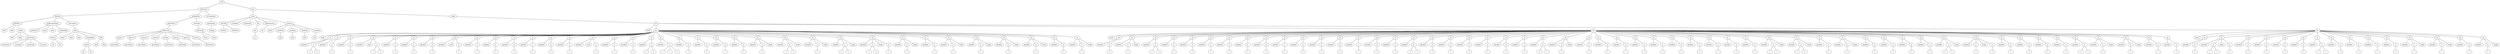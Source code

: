 graph Tree {
	"t0" [label = "TEI"];
	"t1" [label = "teiHeader"];
	"t2" [label = "fileDesc"];
	"t3" [label = "titleStmt"];
	"t4" [label = "title"];
	"t5" [label = "title"];
	"t6" [label = "author"];
	"t7" [label = "idno"];
	"t8" [label = "idno"];
	"t9" [label = "persName"];
	"t10" [label = "forename"];
	"t11" [label = "surname"];
	"t12" [label = "nameLink"];
	"t13" [label = "surname"];
	"t14" [label = "publicationStmt"];
	"t15" [label = "publisher"];
	"t16" [label = "idno"];
	"t17" [label = "idno"];
	"t18" [label = "availability"];
	"t19" [label = "licence"];
	"t20" [label = "ab"];
	"t21" [label = "ref"];
	"t22" [label = "sourceDesc"];
	"t23" [label = "bibl"];
	"t24" [label = "name"];
	"t25" [label = "idno"];
	"t26" [label = "idno"];
	"t27" [label = "availability"];
	"t28" [label = "licence"];
	"t29" [label = "ab"];
	"t30" [label = "ref"];
	"t31" [label = "bibl"];
	"t32" [label = "date"];
	"t33" [label = "idno"];
	"t34" [label = "profileDesc"];
	"t35" [label = "particDesc"];
	"t36" [label = "listPerson"];
	"t37" [label = "person"];
	"t38" [label = "persName"];
	"t39" [label = "person"];
	"t40" [label = "persName"];
	"t41" [label = "person"];
	"t42" [label = "persName"];
	"t43" [label = "person"];
	"t44" [label = "persName"];
	"t45" [label = "person"];
	"t46" [label = "persName"];
	"t47" [label = "person"];
	"t48" [label = "persName"];
	"t49" [label = "person"];
	"t50" [label = "persName"];
	"t51" [label = "person"];
	"t52" [label = "persName"];
	"t53" [label = "textClass"];
	"t54" [label = "keywords"];
	"t55" [label = "term"];
	"t56" [label = "term"];
	"t57" [label = "revisionDesc"];
	"t58" [label = "listChange"];
	"t59" [label = "change"];
	"t60" [label = "text"];
	"t61" [label = "front"];
	"t62" [label = "docTitle"];
	"t63" [label = "titlePart"];
	"t64" [label = "titlePart"];
	"t65" [label = "docDate"];
	"t66" [label = "docAuthor"];
	"t67" [label = "div"];
	"t68" [label = "div"];
	"t69" [label = "p"];
	"t70" [label = "performance"];
	"t71" [label = "ab"];
	"t72" [label = "castList"];
	"t73" [label = "head"];
	"t74" [label = "castItem"];
	"t75" [label = "role"];
	"t76" [label = "castItem"];
	"t77" [label = "role"];
	"t78" [label = "castItem"];
	"t79" [label = "role"];
	"t80" [label = "castItem"];
	"t81" [label = "role"];
	"t82" [label = "body"];
	"t83" [label = "div"];
	"t84" [label = "head"];
	"t85" [label = "div"];
	"t86" [label = "head"];
	"t87" [label = "sp"];
	"t88" [label = "speaker"];
	"t89" [label = "p"];
	"t90" [label = "s"];
	"t91" [label = "s"];
	"t92" [label = "sp"];
	"t93" [label = "speaker"];
	"t94" [label = "p"];
	"t95" [label = "s"];
	"t96" [label = "sp"];
	"t97" [label = "speaker"];
	"t98" [label = "p"];
	"t99" [label = "s"];
	"t100" [label = "sp"];
	"t101" [label = "speaker"];
	"t102" [label = "note"];
	"t103" [label = "p"];
	"t104" [label = "s"];
	"t105" [label = "s"];
	"t106" [label = "sp"];
	"t107" [label = "speaker"];
	"t108" [label = "p"];
	"t109" [label = "s"];
	"t110" [label = "sp"];
	"t111" [label = "speaker"];
	"t112" [label = "p"];
	"t113" [label = "s"];
	"t114" [label = "sp"];
	"t115" [label = "speaker"];
	"t116" [label = "p"];
	"t117" [label = "s"];
	"t118" [label = "sp"];
	"t119" [label = "speaker"];
	"t120" [label = "note"];
	"t121" [label = "p"];
	"t122" [label = "s"];
	"t123" [label = "sp"];
	"t124" [label = "speaker"];
	"t125" [label = "p"];
	"t126" [label = "s"];
	"t127" [label = "sp"];
	"t128" [label = "speaker"];
	"t129" [label = "p"];
	"t130" [label = "s"];
	"t131" [label = "sp"];
	"t132" [label = "speaker"];
	"t133" [label = "p"];
	"t134" [label = "s"];
	"t135" [label = "sp"];
	"t136" [label = "speaker"];
	"t137" [label = "p"];
	"t138" [label = "s"];
	"t139" [label = "sp"];
	"t140" [label = "speaker"];
	"t141" [label = "p"];
	"t142" [label = "s"];
	"t143" [label = "sp"];
	"t144" [label = "speaker"];
	"t145" [label = "p"];
	"t146" [label = "s"];
	"t147" [label = "sp"];
	"t148" [label = "speaker"];
	"t149" [label = "note"];
	"t150" [label = "p"];
	"t151" [label = "s"];
	"t152" [label = "sp"];
	"t153" [label = "speaker"];
	"t154" [label = "p"];
	"t155" [label = "s"];
	"t156" [label = "sp"];
	"t157" [label = "speaker"];
	"t158" [label = "p"];
	"t159" [label = "s"];
	"t160" [label = "sp"];
	"t161" [label = "speaker"];
	"t162" [label = "p"];
	"t163" [label = "s"];
	"t164" [label = "s"];
	"t165" [label = "sp"];
	"t166" [label = "speaker"];
	"t167" [label = "p"];
	"t168" [label = "s"];
	"t169" [label = "s"];
	"t170" [label = "s"];
	"t171" [label = "sp"];
	"t172" [label = "speaker"];
	"t173" [label = "p"];
	"t174" [label = "s"];
	"t175" [label = "sp"];
	"t176" [label = "speaker"];
	"t177" [label = "p"];
	"t178" [label = "s"];
	"t179" [label = "sp"];
	"t180" [label = "speaker"];
	"t181" [label = "p"];
	"t182" [label = "s"];
	"t183" [label = "sp"];
	"t184" [label = "speaker"];
	"t185" [label = "p"];
	"t186" [label = "s"];
	"t187" [label = "sp"];
	"t188" [label = "speaker"];
	"t189" [label = "p"];
	"t190" [label = "s"];
	"t191" [label = "stage"];
	"t192" [label = "sp"];
	"t193" [label = "speaker"];
	"t194" [label = "p"];
	"t195" [label = "s"];
	"t196" [label = "s"];
	"t197" [label = "stage"];
	"t198" [label = "sp"];
	"t199" [label = "speaker"];
	"t200" [label = "p"];
	"t201" [label = "s"];
	"t202" [label = "stage"];
	"t203" [label = "sp"];
	"t204" [label = "speaker"];
	"t205" [label = "p"];
	"t206" [label = "s"];
	"t207" [label = "s"];
	"t208" [label = "stage"];
	"t209" [label = "sp"];
	"t210" [label = "speaker"];
	"t211" [label = "p"];
	"t212" [label = "s"];
	"t213" [label = "s"];
	"t214" [label = "stage"];
	"t215" [label = "p"];
	"t216" [label = "s"];
	"t217" [label = "sp"];
	"t218" [label = "speaker"];
	"t219" [label = "p"];
	"t220" [label = "s"];
	"t221" [label = "stage"];
	"t222" [label = "sp"];
	"t223" [label = "speaker"];
	"t224" [label = "p"];
	"t225" [label = "s"];
	"t226" [label = "sp"];
	"t227" [label = "speaker"];
	"t228" [label = "p"];
	"t229" [label = "s"];
	"t230" [label = "stage"];
	"t231" [label = "sp"];
	"t232" [label = "speaker"];
	"t233" [label = "p"];
	"t234" [label = "s"];
	"t235" [label = "stage"];
	"t236" [label = "sp"];
	"t237" [label = "speaker"];
	"t238" [label = "p"];
	"t239" [label = "s"];
	"t240" [label = "stage"];
	"t241" [label = "sp"];
	"t242" [label = "speaker"];
	"t243" [label = "p"];
	"t244" [label = "s"];
	"t245" [label = "stage"];
	"t246" [label = "sp"];
	"t247" [label = "speaker"];
	"t248" [label = "p"];
	"t249" [label = "s"];
	"t250" [label = "sp"];
	"t251" [label = "speaker"];
	"t252" [label = "p"];
	"t253" [label = "s"];
	"t254" [label = "stage"];
	"t255" [label = "div"];
	"t256" [label = "head"];
	"t257" [label = "sp"];
	"t258" [label = "speaker"];
	"t259" [label = "p"];
	"t260" [label = "s"];
	"t261" [label = "sp"];
	"t262" [label = "speaker"];
	"t263" [label = "p"];
	"t264" [label = "s"];
	"t265" [label = "stage"];
	"t266" [label = "sp"];
	"t267" [label = "speaker"];
	"t268" [label = "p"];
	"t269" [label = "s"];
	"t270" [label = "s"];
	"t271" [label = "sp"];
	"t272" [label = "speaker"];
	"t273" [label = "p"];
	"t274" [label = "s"];
	"t275" [label = "sp"];
	"t276" [label = "speaker"];
	"t277" [label = "p"];
	"t278" [label = "s"];
	"t279" [label = "sp"];
	"t280" [label = "speaker"];
	"t281" [label = "p"];
	"t282" [label = "s"];
	"t283" [label = "sp"];
	"t284" [label = "speaker"];
	"t285" [label = "p"];
	"t286" [label = "s"];
	"t287" [label = "sp"];
	"t288" [label = "speaker"];
	"t289" [label = "p"];
	"t290" [label = "s"];
	"t291" [label = "sp"];
	"t292" [label = "speaker"];
	"t293" [label = "p"];
	"t294" [label = "s"];
	"t295" [label = "sp"];
	"t296" [label = "speaker"];
	"t297" [label = "p"];
	"t298" [label = "s"];
	"t299" [label = "sp"];
	"t300" [label = "speaker"];
	"t301" [label = "p"];
	"t302" [label = "s"];
	"t303" [label = "sp"];
	"t304" [label = "speaker"];
	"t305" [label = "p"];
	"t306" [label = "s"];
	"t307" [label = "sp"];
	"t308" [label = "speaker"];
	"t309" [label = "p"];
	"t310" [label = "s"];
	"t311" [label = "sp"];
	"t312" [label = "speaker"];
	"t313" [label = "p"];
	"t314" [label = "s"];
	"t315" [label = "sp"];
	"t316" [label = "speaker"];
	"t317" [label = "p"];
	"t318" [label = "s"];
	"t319" [label = "sp"];
	"t320" [label = "speaker"];
	"t321" [label = "p"];
	"t322" [label = "s"];
	"t323" [label = "sp"];
	"t324" [label = "speaker"];
	"t325" [label = "p"];
	"t326" [label = "s"];
	"t327" [label = "s"];
	"t328" [label = "sp"];
	"t329" [label = "speaker"];
	"t330" [label = "p"];
	"t331" [label = "s"];
	"t332" [label = "sp"];
	"t333" [label = "speaker"];
	"t334" [label = "p"];
	"t335" [label = "s"];
	"t336" [label = "sp"];
	"t337" [label = "speaker"];
	"t338" [label = "p"];
	"t339" [label = "s"];
	"t340" [label = "sp"];
	"t341" [label = "speaker"];
	"t342" [label = "p"];
	"t343" [label = "s"];
	"t344" [label = "sp"];
	"t345" [label = "speaker"];
	"t346" [label = "p"];
	"t347" [label = "s"];
	"t348" [label = "sp"];
	"t349" [label = "speaker"];
	"t350" [label = "p"];
	"t351" [label = "s"];
	"t352" [label = "sp"];
	"t353" [label = "speaker"];
	"t354" [label = "p"];
	"t355" [label = "s"];
	"t356" [label = "s"];
	"t357" [label = "sp"];
	"t358" [label = "speaker"];
	"t359" [label = "p"];
	"t360" [label = "s"];
	"t361" [label = "stage"];
	"t362" [label = "sp"];
	"t363" [label = "speaker"];
	"t364" [label = "p"];
	"t365" [label = "s"];
	"t366" [label = "sp"];
	"t367" [label = "speaker"];
	"t368" [label = "p"];
	"t369" [label = "s"];
	"t370" [label = "sp"];
	"t371" [label = "speaker"];
	"t372" [label = "p"];
	"t373" [label = "s"];
	"t374" [label = "sp"];
	"t375" [label = "speaker"];
	"t376" [label = "p"];
	"t377" [label = "s"];
	"t378" [label = "sp"];
	"t379" [label = "speaker"];
	"t380" [label = "p"];
	"t381" [label = "s"];
	"t382" [label = "sp"];
	"t383" [label = "speaker"];
	"t384" [label = "p"];
	"t385" [label = "s"];
	"t386" [label = "sp"];
	"t387" [label = "speaker"];
	"t388" [label = "p"];
	"t389" [label = "s"];
	"t390" [label = "sp"];
	"t391" [label = "speaker"];
	"t392" [label = "p"];
	"t393" [label = "s"];
	"t394" [label = "sp"];
	"t395" [label = "speaker"];
	"t396" [label = "p"];
	"t397" [label = "s"];
	"t398" [label = "sp"];
	"t399" [label = "speaker"];
	"t400" [label = "p"];
	"t401" [label = "s"];
	"t402" [label = "sp"];
	"t403" [label = "speaker"];
	"t404" [label = "p"];
	"t405" [label = "s"];
	"t406" [label = "s"];
	"t407" [label = "stage"];
	"t408" [label = "sp"];
	"t409" [label = "speaker"];
	"t410" [label = "p"];
	"t411" [label = "s"];
	"t412" [label = "s"];
	"t413" [label = "stage"];
	"t414" [label = "sp"];
	"t415" [label = "speaker"];
	"t416" [label = "p"];
	"t417" [label = "s"];
	"t418" [label = "sp"];
	"t419" [label = "speaker"];
	"t420" [label = "p"];
	"t421" [label = "s"];
	"t422" [label = "stage"];
	"t423" [label = "sp"];
	"t424" [label = "speaker"];
	"t425" [label = "p"];
	"t426" [label = "s"];
	"t427" [label = "sp"];
	"t428" [label = "speaker"];
	"t429" [label = "p"];
	"t430" [label = "s"];
	"t431" [label = "sp"];
	"t432" [label = "speaker"];
	"t433" [label = "p"];
	"t434" [label = "s"];
	"t435" [label = "sp"];
	"t436" [label = "speaker"];
	"t437" [label = "p"];
	"t438" [label = "s"];
	"t439" [label = "sp"];
	"t440" [label = "speaker"];
	"t441" [label = "p"];
	"t442" [label = "s"];
	"t443" [label = "s"];
	"t444" [label = "stage"];
	"t445" [label = "sp"];
	"t446" [label = "speaker"];
	"t447" [label = "p"];
	"t448" [label = "s"];
	"t449" [label = "stage"];
	"t450" [label = "p"];
	"t451" [label = "s"];
	"t452" [label = "sp"];
	"t453" [label = "speaker"];
	"t454" [label = "p"];
	"t455" [label = "s"];
	"t456" [label = "sp"];
	"t457" [label = "speaker"];
	"t458" [label = "p"];
	"t459" [label = "s"];
	"t460" [label = "sp"];
	"t461" [label = "speaker"];
	"t462" [label = "p"];
	"t463" [label = "s"];
	"t464" [label = "sp"];
	"t465" [label = "speaker"];
	"t466" [label = "p"];
	"t467" [label = "s"];
	"t468" [label = "sp"];
	"t469" [label = "speaker"];
	"t470" [label = "p"];
	"t471" [label = "s"];
	"t472" [label = "s"];
	"t473" [label = "sp"];
	"t474" [label = "speaker"];
	"t475" [label = "p"];
	"t476" [label = "s"];
	"t477" [label = "stage"];
	"t478" [label = "sp"];
	"t479" [label = "speaker"];
	"t480" [label = "p"];
	"t481" [label = "s"];
	"t482" [label = "stage"];
	"t483" [label = "sp"];
	"t484" [label = "speaker"];
	"t485" [label = "p"];
	"t486" [label = "s"];
	"t487" [label = "sp"];
	"t488" [label = "speaker"];
	"t489" [label = "p"];
	"t490" [label = "s"];
	"t491" [label = "div"];
	"t492" [label = "head"];
	"t493" [label = "sp"];
	"t494" [label = "speaker"];
	"t495" [label = "p"];
	"t496" [label = "s"];
	"t497" [label = "sp"];
	"t498" [label = "speaker"];
	"t499" [label = "p"];
	"t500" [label = "s"];
	"t501" [label = "s"];
	"t502" [label = "stage"];
	"t503" [label = "p"];
	"t504" [label = "s"];
	"t505" [label = "sp"];
	"t506" [label = "speaker"];
	"t507" [label = "p"];
	"t508" [label = "s"];
	"t509" [label = "sp"];
	"t510" [label = "speaker"];
	"t511" [label = "p"];
	"t512" [label = "s"];
	"t513" [label = "sp"];
	"t514" [label = "speaker"];
	"t515" [label = "p"];
	"t516" [label = "s"];
	"t517" [label = "sp"];
	"t518" [label = "speaker"];
	"t519" [label = "p"];
	"t520" [label = "s"];
	"t521" [label = "sp"];
	"t522" [label = "speaker"];
	"t523" [label = "p"];
	"t524" [label = "s"];
	"t525" [label = "s"];
	"t526" [label = "sp"];
	"t527" [label = "speaker"];
	"t528" [label = "p"];
	"t529" [label = "s"];
	"t530" [label = "sp"];
	"t531" [label = "speaker"];
	"t532" [label = "p"];
	"t533" [label = "s"];
	"t534" [label = "sp"];
	"t535" [label = "speaker"];
	"t536" [label = "p"];
	"t537" [label = "s"];
	"t538" [label = "sp"];
	"t539" [label = "speaker"];
	"t540" [label = "p"];
	"t541" [label = "s"];
	"t542" [label = "sp"];
	"t543" [label = "speaker"];
	"t544" [label = "p"];
	"t545" [label = "s"];
	"t546" [label = "stage"];
	"t547" [label = "sp"];
	"t548" [label = "speaker"];
	"t549" [label = "p"];
	"t550" [label = "s"];
	"t551" [label = "stage"];
	"t552" [label = "sp"];
	"t553" [label = "speaker"];
	"t554" [label = "p"];
	"t555" [label = "s"];
	"t556" [label = "sp"];
	"t557" [label = "speaker"];
	"t558" [label = "p"];
	"t559" [label = "s"];
	"t560" [label = "stage"];
	"t0" -- "t1";
	"t1" -- "t2";
	"t2" -- "t3";
	"t3" -- "t4";
	"t3" -- "t5";
	"t3" -- "t6";
	"t6" -- "t7";
	"t6" -- "t8";
	"t6" -- "t9";
	"t9" -- "t10";
	"t9" -- "t11";
	"t9" -- "t12";
	"t9" -- "t13";
	"t2" -- "t14";
	"t14" -- "t15";
	"t14" -- "t16";
	"t14" -- "t17";
	"t14" -- "t18";
	"t18" -- "t19";
	"t19" -- "t20";
	"t19" -- "t21";
	"t2" -- "t22";
	"t22" -- "t23";
	"t23" -- "t24";
	"t23" -- "t25";
	"t23" -- "t26";
	"t23" -- "t27";
	"t27" -- "t28";
	"t28" -- "t29";
	"t28" -- "t30";
	"t23" -- "t31";
	"t31" -- "t32";
	"t31" -- "t33";
	"t1" -- "t34";
	"t34" -- "t35";
	"t35" -- "t36";
	"t36" -- "t37";
	"t37" -- "t38";
	"t36" -- "t39";
	"t39" -- "t40";
	"t36" -- "t41";
	"t41" -- "t42";
	"t36" -- "t43";
	"t43" -- "t44";
	"t36" -- "t45";
	"t45" -- "t46";
	"t36" -- "t47";
	"t47" -- "t48";
	"t36" -- "t49";
	"t49" -- "t50";
	"t36" -- "t51";
	"t51" -- "t52";
	"t34" -- "t53";
	"t53" -- "t54";
	"t54" -- "t55";
	"t54" -- "t56";
	"t1" -- "t57";
	"t57" -- "t58";
	"t58" -- "t59";
	"t0" -- "t60";
	"t60" -- "t61";
	"t61" -- "t62";
	"t62" -- "t63";
	"t62" -- "t64";
	"t61" -- "t65";
	"t61" -- "t66";
	"t61" -- "t67";
	"t67" -- "t68";
	"t68" -- "t69";
	"t61" -- "t70";
	"t70" -- "t71";
	"t61" -- "t72";
	"t72" -- "t73";
	"t72" -- "t74";
	"t74" -- "t75";
	"t72" -- "t76";
	"t76" -- "t77";
	"t72" -- "t78";
	"t78" -- "t79";
	"t72" -- "t80";
	"t80" -- "t81";
	"t60" -- "t82";
	"t82" -- "t83";
	"t83" -- "t84";
	"t83" -- "t85";
	"t85" -- "t86";
	"t85" -- "t87";
	"t87" -- "t88";
	"t87" -- "t89";
	"t89" -- "t90";
	"t89" -- "t91";
	"t85" -- "t92";
	"t92" -- "t93";
	"t92" -- "t94";
	"t94" -- "t95";
	"t85" -- "t96";
	"t96" -- "t97";
	"t96" -- "t98";
	"t98" -- "t99";
	"t85" -- "t100";
	"t100" -- "t101";
	"t100" -- "t102";
	"t100" -- "t103";
	"t103" -- "t104";
	"t103" -- "t105";
	"t85" -- "t106";
	"t106" -- "t107";
	"t106" -- "t108";
	"t108" -- "t109";
	"t85" -- "t110";
	"t110" -- "t111";
	"t110" -- "t112";
	"t112" -- "t113";
	"t85" -- "t114";
	"t114" -- "t115";
	"t114" -- "t116";
	"t116" -- "t117";
	"t85" -- "t118";
	"t118" -- "t119";
	"t118" -- "t120";
	"t118" -- "t121";
	"t121" -- "t122";
	"t85" -- "t123";
	"t123" -- "t124";
	"t123" -- "t125";
	"t125" -- "t126";
	"t85" -- "t127";
	"t127" -- "t128";
	"t127" -- "t129";
	"t129" -- "t130";
	"t85" -- "t131";
	"t131" -- "t132";
	"t131" -- "t133";
	"t133" -- "t134";
	"t85" -- "t135";
	"t135" -- "t136";
	"t135" -- "t137";
	"t137" -- "t138";
	"t85" -- "t139";
	"t139" -- "t140";
	"t139" -- "t141";
	"t141" -- "t142";
	"t85" -- "t143";
	"t143" -- "t144";
	"t143" -- "t145";
	"t145" -- "t146";
	"t85" -- "t147";
	"t147" -- "t148";
	"t147" -- "t149";
	"t147" -- "t150";
	"t150" -- "t151";
	"t85" -- "t152";
	"t152" -- "t153";
	"t152" -- "t154";
	"t154" -- "t155";
	"t85" -- "t156";
	"t156" -- "t157";
	"t156" -- "t158";
	"t158" -- "t159";
	"t85" -- "t160";
	"t160" -- "t161";
	"t160" -- "t162";
	"t162" -- "t163";
	"t162" -- "t164";
	"t85" -- "t165";
	"t165" -- "t166";
	"t165" -- "t167";
	"t167" -- "t168";
	"t167" -- "t169";
	"t167" -- "t170";
	"t85" -- "t171";
	"t171" -- "t172";
	"t171" -- "t173";
	"t173" -- "t174";
	"t85" -- "t175";
	"t175" -- "t176";
	"t175" -- "t177";
	"t177" -- "t178";
	"t85" -- "t179";
	"t179" -- "t180";
	"t179" -- "t181";
	"t181" -- "t182";
	"t85" -- "t183";
	"t183" -- "t184";
	"t183" -- "t185";
	"t185" -- "t186";
	"t85" -- "t187";
	"t187" -- "t188";
	"t187" -- "t189";
	"t189" -- "t190";
	"t187" -- "t191";
	"t85" -- "t192";
	"t192" -- "t193";
	"t192" -- "t194";
	"t194" -- "t195";
	"t194" -- "t196";
	"t192" -- "t197";
	"t85" -- "t198";
	"t198" -- "t199";
	"t198" -- "t200";
	"t200" -- "t201";
	"t198" -- "t202";
	"t85" -- "t203";
	"t203" -- "t204";
	"t203" -- "t205";
	"t205" -- "t206";
	"t205" -- "t207";
	"t203" -- "t208";
	"t85" -- "t209";
	"t209" -- "t210";
	"t209" -- "t211";
	"t211" -- "t212";
	"t211" -- "t213";
	"t209" -- "t214";
	"t209" -- "t215";
	"t215" -- "t216";
	"t85" -- "t217";
	"t217" -- "t218";
	"t217" -- "t219";
	"t219" -- "t220";
	"t217" -- "t221";
	"t85" -- "t222";
	"t222" -- "t223";
	"t222" -- "t224";
	"t224" -- "t225";
	"t85" -- "t226";
	"t226" -- "t227";
	"t226" -- "t228";
	"t228" -- "t229";
	"t226" -- "t230";
	"t85" -- "t231";
	"t231" -- "t232";
	"t231" -- "t233";
	"t233" -- "t234";
	"t231" -- "t235";
	"t85" -- "t236";
	"t236" -- "t237";
	"t236" -- "t238";
	"t238" -- "t239";
	"t236" -- "t240";
	"t85" -- "t241";
	"t241" -- "t242";
	"t241" -- "t243";
	"t243" -- "t244";
	"t241" -- "t245";
	"t85" -- "t246";
	"t246" -- "t247";
	"t246" -- "t248";
	"t248" -- "t249";
	"t85" -- "t250";
	"t250" -- "t251";
	"t250" -- "t252";
	"t252" -- "t253";
	"t250" -- "t254";
	"t83" -- "t255";
	"t255" -- "t256";
	"t255" -- "t257";
	"t257" -- "t258";
	"t257" -- "t259";
	"t259" -- "t260";
	"t255" -- "t261";
	"t261" -- "t262";
	"t261" -- "t263";
	"t263" -- "t264";
	"t261" -- "t265";
	"t255" -- "t266";
	"t266" -- "t267";
	"t266" -- "t268";
	"t268" -- "t269";
	"t268" -- "t270";
	"t255" -- "t271";
	"t271" -- "t272";
	"t271" -- "t273";
	"t273" -- "t274";
	"t255" -- "t275";
	"t275" -- "t276";
	"t275" -- "t277";
	"t277" -- "t278";
	"t255" -- "t279";
	"t279" -- "t280";
	"t279" -- "t281";
	"t281" -- "t282";
	"t255" -- "t283";
	"t283" -- "t284";
	"t283" -- "t285";
	"t285" -- "t286";
	"t255" -- "t287";
	"t287" -- "t288";
	"t287" -- "t289";
	"t289" -- "t290";
	"t255" -- "t291";
	"t291" -- "t292";
	"t291" -- "t293";
	"t293" -- "t294";
	"t255" -- "t295";
	"t295" -- "t296";
	"t295" -- "t297";
	"t297" -- "t298";
	"t255" -- "t299";
	"t299" -- "t300";
	"t299" -- "t301";
	"t301" -- "t302";
	"t255" -- "t303";
	"t303" -- "t304";
	"t303" -- "t305";
	"t305" -- "t306";
	"t255" -- "t307";
	"t307" -- "t308";
	"t307" -- "t309";
	"t309" -- "t310";
	"t255" -- "t311";
	"t311" -- "t312";
	"t311" -- "t313";
	"t313" -- "t314";
	"t255" -- "t315";
	"t315" -- "t316";
	"t315" -- "t317";
	"t317" -- "t318";
	"t255" -- "t319";
	"t319" -- "t320";
	"t319" -- "t321";
	"t321" -- "t322";
	"t255" -- "t323";
	"t323" -- "t324";
	"t323" -- "t325";
	"t325" -- "t326";
	"t325" -- "t327";
	"t255" -- "t328";
	"t328" -- "t329";
	"t328" -- "t330";
	"t330" -- "t331";
	"t255" -- "t332";
	"t332" -- "t333";
	"t332" -- "t334";
	"t334" -- "t335";
	"t255" -- "t336";
	"t336" -- "t337";
	"t336" -- "t338";
	"t338" -- "t339";
	"t255" -- "t340";
	"t340" -- "t341";
	"t340" -- "t342";
	"t342" -- "t343";
	"t255" -- "t344";
	"t344" -- "t345";
	"t344" -- "t346";
	"t346" -- "t347";
	"t255" -- "t348";
	"t348" -- "t349";
	"t348" -- "t350";
	"t350" -- "t351";
	"t255" -- "t352";
	"t352" -- "t353";
	"t352" -- "t354";
	"t354" -- "t355";
	"t354" -- "t356";
	"t255" -- "t357";
	"t357" -- "t358";
	"t357" -- "t359";
	"t359" -- "t360";
	"t357" -- "t361";
	"t255" -- "t362";
	"t362" -- "t363";
	"t362" -- "t364";
	"t364" -- "t365";
	"t255" -- "t366";
	"t366" -- "t367";
	"t366" -- "t368";
	"t368" -- "t369";
	"t255" -- "t370";
	"t370" -- "t371";
	"t370" -- "t372";
	"t372" -- "t373";
	"t255" -- "t374";
	"t374" -- "t375";
	"t374" -- "t376";
	"t376" -- "t377";
	"t255" -- "t378";
	"t378" -- "t379";
	"t378" -- "t380";
	"t380" -- "t381";
	"t255" -- "t382";
	"t382" -- "t383";
	"t382" -- "t384";
	"t384" -- "t385";
	"t255" -- "t386";
	"t386" -- "t387";
	"t386" -- "t388";
	"t388" -- "t389";
	"t255" -- "t390";
	"t390" -- "t391";
	"t390" -- "t392";
	"t392" -- "t393";
	"t255" -- "t394";
	"t394" -- "t395";
	"t394" -- "t396";
	"t396" -- "t397";
	"t255" -- "t398";
	"t398" -- "t399";
	"t398" -- "t400";
	"t400" -- "t401";
	"t255" -- "t402";
	"t402" -- "t403";
	"t402" -- "t404";
	"t404" -- "t405";
	"t404" -- "t406";
	"t402" -- "t407";
	"t255" -- "t408";
	"t408" -- "t409";
	"t408" -- "t410";
	"t410" -- "t411";
	"t410" -- "t412";
	"t408" -- "t413";
	"t255" -- "t414";
	"t414" -- "t415";
	"t414" -- "t416";
	"t416" -- "t417";
	"t255" -- "t418";
	"t418" -- "t419";
	"t418" -- "t420";
	"t420" -- "t421";
	"t418" -- "t422";
	"t255" -- "t423";
	"t423" -- "t424";
	"t423" -- "t425";
	"t425" -- "t426";
	"t255" -- "t427";
	"t427" -- "t428";
	"t427" -- "t429";
	"t429" -- "t430";
	"t255" -- "t431";
	"t431" -- "t432";
	"t431" -- "t433";
	"t433" -- "t434";
	"t255" -- "t435";
	"t435" -- "t436";
	"t435" -- "t437";
	"t437" -- "t438";
	"t255" -- "t439";
	"t439" -- "t440";
	"t439" -- "t441";
	"t441" -- "t442";
	"t441" -- "t443";
	"t439" -- "t444";
	"t255" -- "t445";
	"t445" -- "t446";
	"t445" -- "t447";
	"t447" -- "t448";
	"t445" -- "t449";
	"t445" -- "t450";
	"t450" -- "t451";
	"t255" -- "t452";
	"t452" -- "t453";
	"t452" -- "t454";
	"t454" -- "t455";
	"t255" -- "t456";
	"t456" -- "t457";
	"t456" -- "t458";
	"t458" -- "t459";
	"t255" -- "t460";
	"t460" -- "t461";
	"t460" -- "t462";
	"t462" -- "t463";
	"t255" -- "t464";
	"t464" -- "t465";
	"t464" -- "t466";
	"t466" -- "t467";
	"t255" -- "t468";
	"t468" -- "t469";
	"t468" -- "t470";
	"t470" -- "t471";
	"t470" -- "t472";
	"t255" -- "t473";
	"t473" -- "t474";
	"t473" -- "t475";
	"t475" -- "t476";
	"t473" -- "t477";
	"t255" -- "t478";
	"t478" -- "t479";
	"t478" -- "t480";
	"t480" -- "t481";
	"t478" -- "t482";
	"t255" -- "t483";
	"t483" -- "t484";
	"t483" -- "t485";
	"t485" -- "t486";
	"t255" -- "t487";
	"t487" -- "t488";
	"t487" -- "t489";
	"t489" -- "t490";
	"t83" -- "t491";
	"t491" -- "t492";
	"t491" -- "t493";
	"t493" -- "t494";
	"t493" -- "t495";
	"t495" -- "t496";
	"t491" -- "t497";
	"t497" -- "t498";
	"t497" -- "t499";
	"t499" -- "t500";
	"t499" -- "t501";
	"t497" -- "t502";
	"t497" -- "t503";
	"t503" -- "t504";
	"t491" -- "t505";
	"t505" -- "t506";
	"t505" -- "t507";
	"t507" -- "t508";
	"t491" -- "t509";
	"t509" -- "t510";
	"t509" -- "t511";
	"t511" -- "t512";
	"t491" -- "t513";
	"t513" -- "t514";
	"t513" -- "t515";
	"t515" -- "t516";
	"t491" -- "t517";
	"t517" -- "t518";
	"t517" -- "t519";
	"t519" -- "t520";
	"t491" -- "t521";
	"t521" -- "t522";
	"t521" -- "t523";
	"t523" -- "t524";
	"t523" -- "t525";
	"t491" -- "t526";
	"t526" -- "t527";
	"t526" -- "t528";
	"t528" -- "t529";
	"t491" -- "t530";
	"t530" -- "t531";
	"t530" -- "t532";
	"t532" -- "t533";
	"t491" -- "t534";
	"t534" -- "t535";
	"t534" -- "t536";
	"t536" -- "t537";
	"t491" -- "t538";
	"t538" -- "t539";
	"t538" -- "t540";
	"t540" -- "t541";
	"t491" -- "t542";
	"t542" -- "t543";
	"t542" -- "t544";
	"t544" -- "t545";
	"t542" -- "t546";
	"t491" -- "t547";
	"t547" -- "t548";
	"t547" -- "t549";
	"t549" -- "t550";
	"t547" -- "t551";
	"t491" -- "t552";
	"t552" -- "t553";
	"t552" -- "t554";
	"t554" -- "t555";
	"t491" -- "t556";
	"t556" -- "t557";
	"t556" -- "t558";
	"t558" -- "t559";
	"t556" -- "t560";
}
